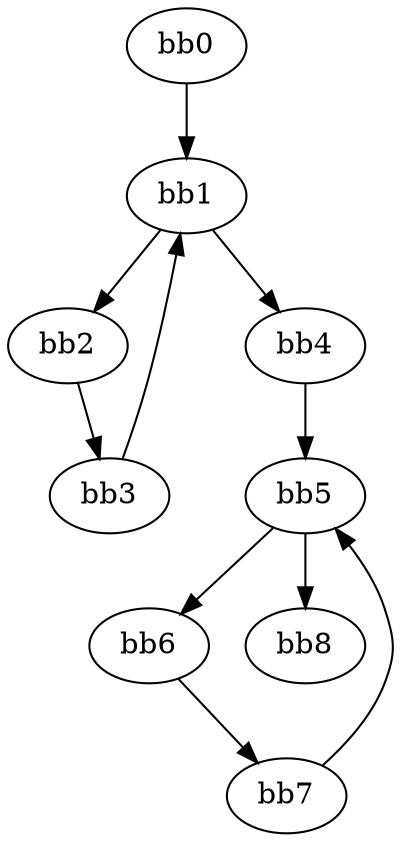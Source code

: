 digraph cfg {
v0 [label = "bb0"];
v1 [label = "bb1"];
v2 [label = "bb2"];
v3 [label = "bb3"];
v4 [label = "bb4"];
v5 [label = "bb5"];
v6 [label = "bb6"];
v7 [label = "bb7"];
v8 [label = "bb8"];
v0 -> v1;
v1 -> v2;
v1 -> v4;
v2 -> v3;
v3 -> v1;
v4 -> v5;
v5 -> v6;
v5 -> v8;
v6 -> v7;
v7 -> v5;
}
